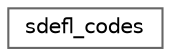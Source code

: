 digraph "Graphical Class Hierarchy"
{
 // LATEX_PDF_SIZE
  bgcolor="transparent";
  edge [fontname=Helvetica,fontsize=10,labelfontname=Helvetica,labelfontsize=10];
  node [fontname=Helvetica,fontsize=10,shape=box,height=0.2,width=0.4];
  rankdir="LR";
  Node0 [id="Node000000",label="sdefl_codes",height=0.2,width=0.4,color="grey40", fillcolor="white", style="filled",URL="$structsdefl__codes.html",tooltip=" "];
}
